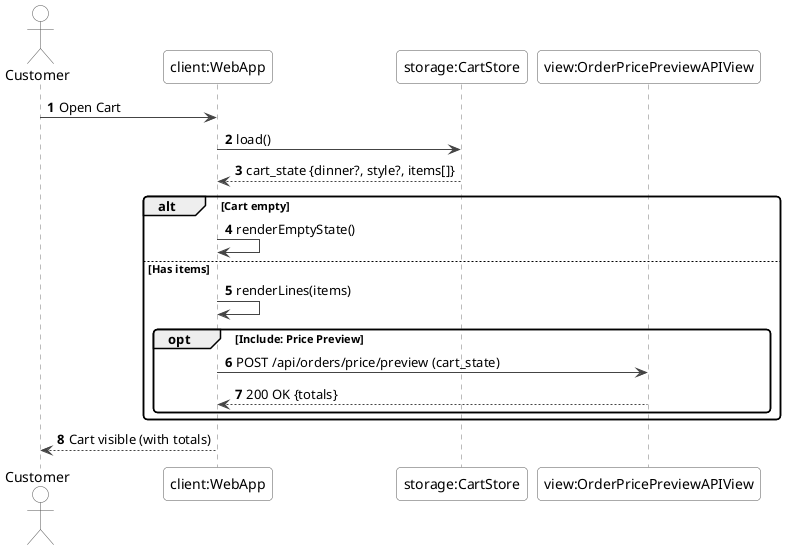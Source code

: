 @startuml ViewCart_WithTotalsSequence
skinparam shadowing false
skinparam roundcorner 8
skinparam sequence {
  ArrowColor #444
  LifeLineBorderColor #777
  LifeLineBackgroundColor #FBFBFF
  ParticipantBorderColor #555
  ParticipantBackgroundColor #FFFFFF
  ActorBorderColor #555
  ActorBackgroundColor #FFFFFF
  BoxBorderColor #999
}

autonumber
actor Customer
participant "client:WebApp" as fe
participant "storage:CartStore" as cart
participant "view:OrderPricePreviewAPIView" as prev

Customer -> fe : Open Cart
fe -> cart : load()
cart --> fe : cart_state {dinner?, style?, items[]}
alt Cart empty
  fe -> fe : renderEmptyState()
else Has items
  fe -> fe : renderLines(items)
  opt Include: Price Preview
    fe -> prev : POST /api/orders/price/preview (cart_state)
    prev --> fe : 200 OK {totals}
  end
end

fe --> Customer : Cart visible (with totals)
@enduml
